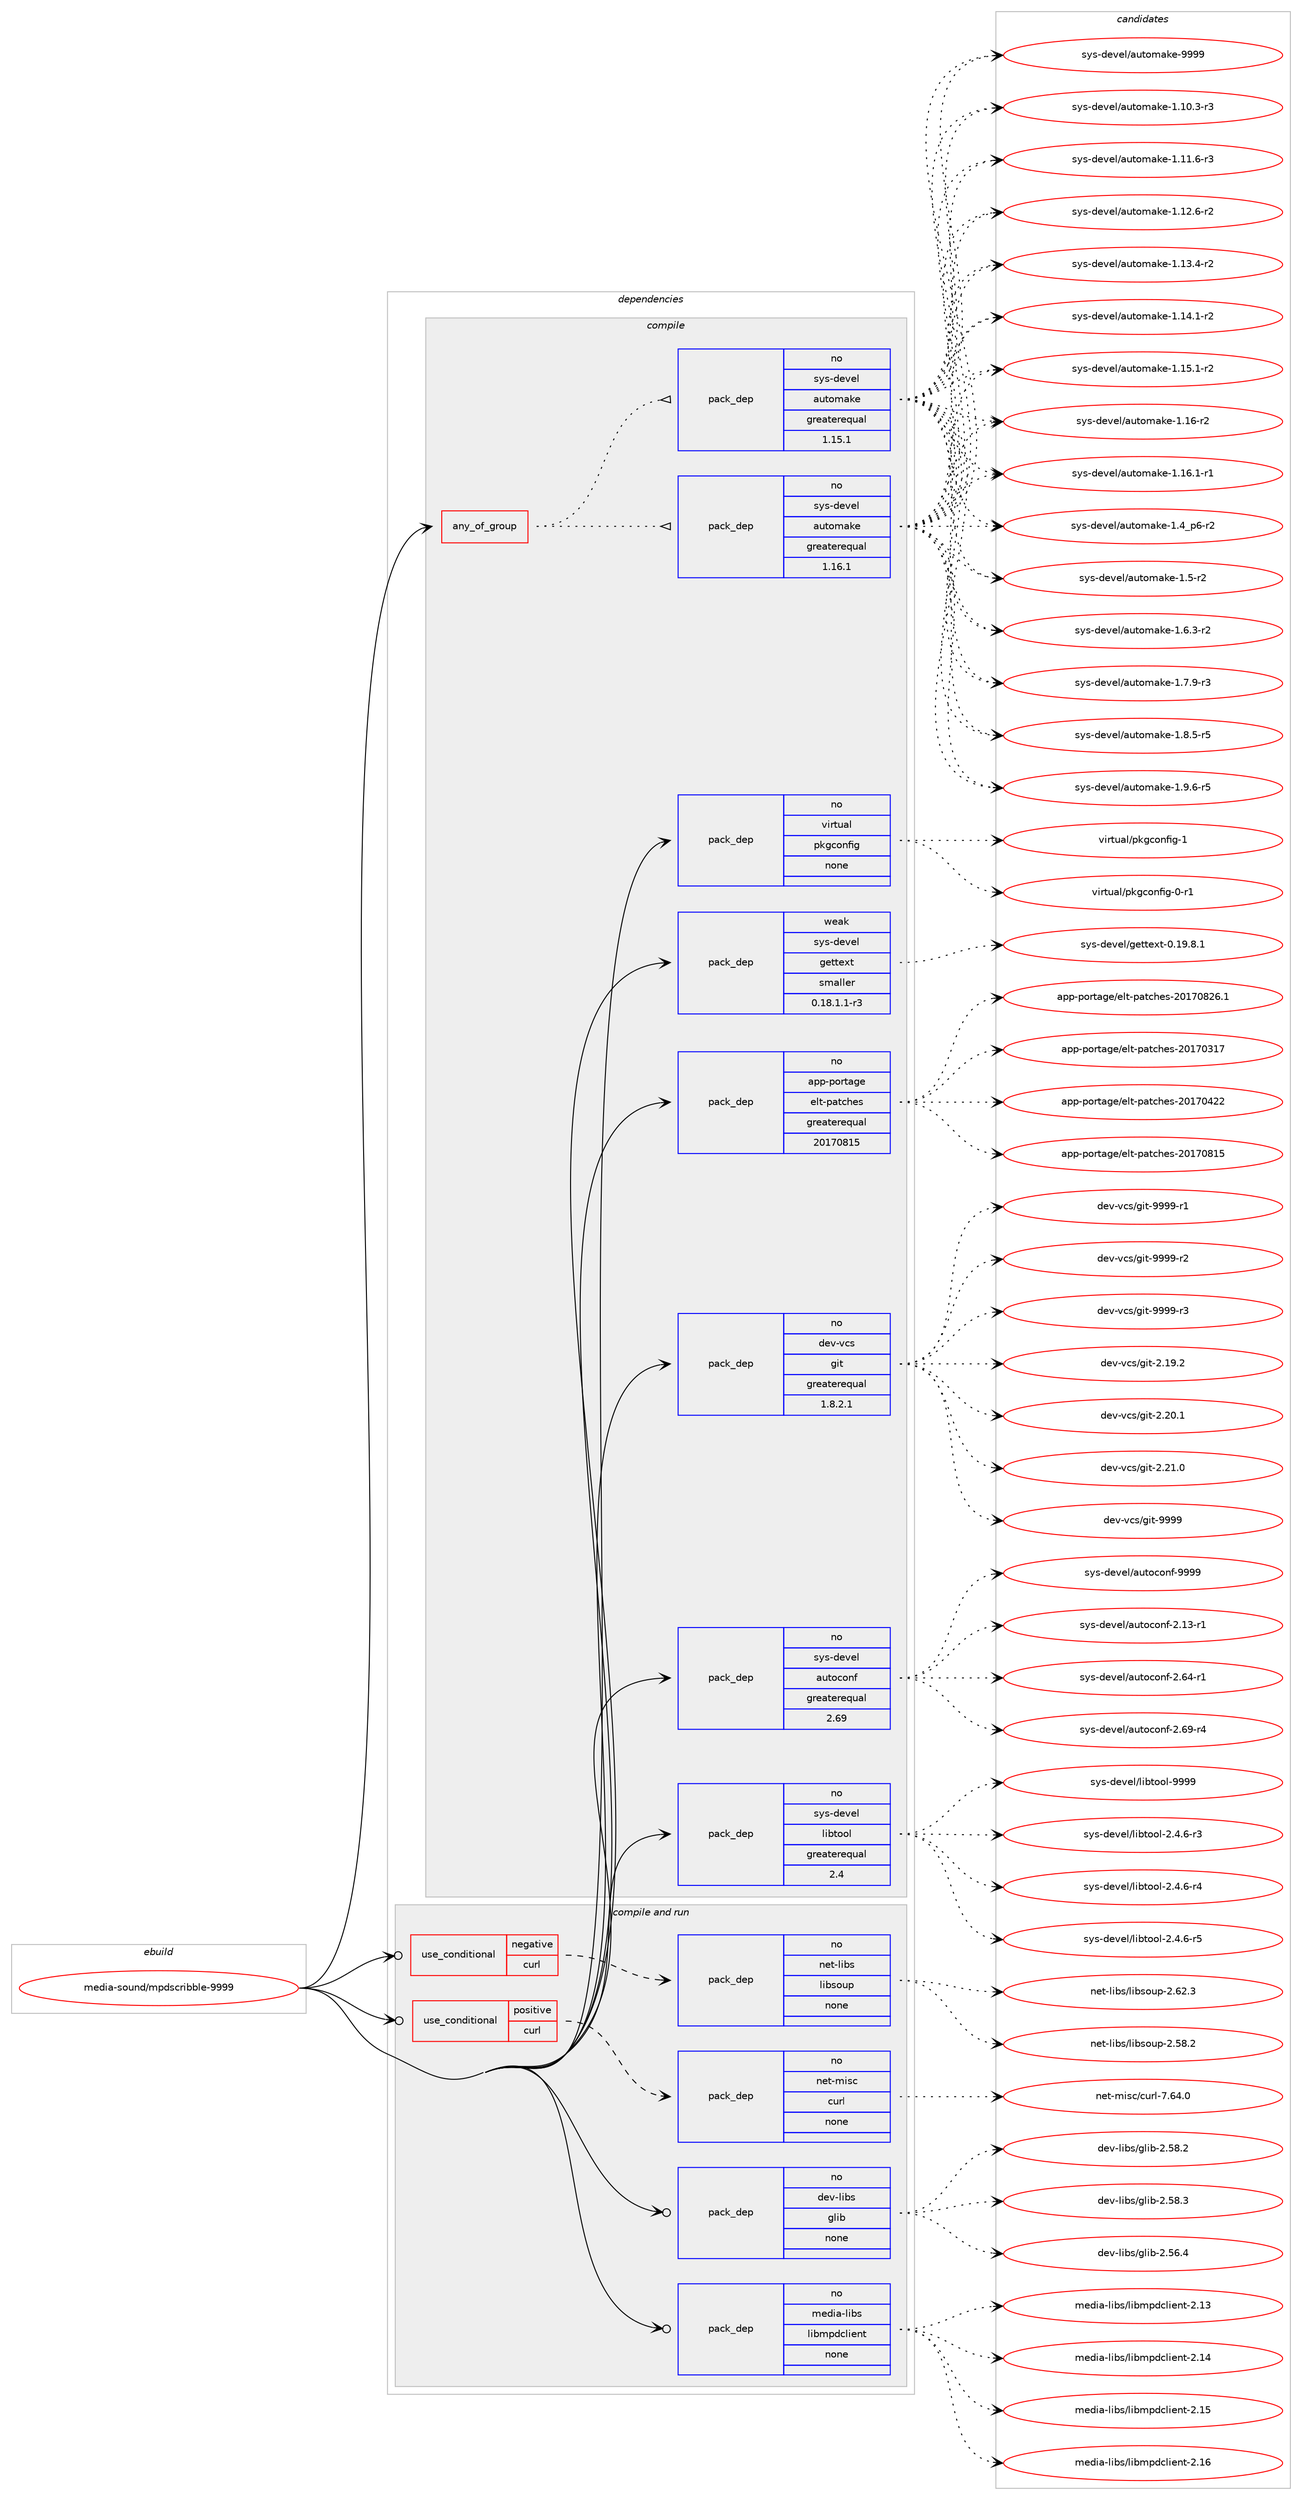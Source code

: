 digraph prolog {

# *************
# Graph options
# *************

newrank=true;
concentrate=true;
compound=true;
graph [rankdir=LR,fontname=Helvetica,fontsize=10,ranksep=1.5];#, ranksep=2.5, nodesep=0.2];
edge  [arrowhead=vee];
node  [fontname=Helvetica,fontsize=10];

# **********
# The ebuild
# **********

subgraph cluster_leftcol {
color=gray;
rank=same;
label=<<i>ebuild</i>>;
id [label="media-sound/mpdscribble-9999", color=red, width=4, href="../media-sound/mpdscribble-9999.svg"];
}

# ****************
# The dependencies
# ****************

subgraph cluster_midcol {
color=gray;
label=<<i>dependencies</i>>;
subgraph cluster_compile {
fillcolor="#eeeeee";
style=filled;
label=<<i>compile</i>>;
subgraph any25513 {
dependency1628261 [label=<<TABLE BORDER="0" CELLBORDER="1" CELLSPACING="0" CELLPADDING="4"><TR><TD CELLPADDING="10">any_of_group</TD></TR></TABLE>>, shape=none, color=red];subgraph pack1164259 {
dependency1628262 [label=<<TABLE BORDER="0" CELLBORDER="1" CELLSPACING="0" CELLPADDING="4" WIDTH="220"><TR><TD ROWSPAN="6" CELLPADDING="30">pack_dep</TD></TR><TR><TD WIDTH="110">no</TD></TR><TR><TD>sys-devel</TD></TR><TR><TD>automake</TD></TR><TR><TD>greaterequal</TD></TR><TR><TD>1.16.1</TD></TR></TABLE>>, shape=none, color=blue];
}
dependency1628261:e -> dependency1628262:w [weight=20,style="dotted",arrowhead="oinv"];
subgraph pack1164260 {
dependency1628263 [label=<<TABLE BORDER="0" CELLBORDER="1" CELLSPACING="0" CELLPADDING="4" WIDTH="220"><TR><TD ROWSPAN="6" CELLPADDING="30">pack_dep</TD></TR><TR><TD WIDTH="110">no</TD></TR><TR><TD>sys-devel</TD></TR><TR><TD>automake</TD></TR><TR><TD>greaterequal</TD></TR><TR><TD>1.15.1</TD></TR></TABLE>>, shape=none, color=blue];
}
dependency1628261:e -> dependency1628263:w [weight=20,style="dotted",arrowhead="oinv"];
}
id:e -> dependency1628261:w [weight=20,style="solid",arrowhead="vee"];
subgraph pack1164261 {
dependency1628264 [label=<<TABLE BORDER="0" CELLBORDER="1" CELLSPACING="0" CELLPADDING="4" WIDTH="220"><TR><TD ROWSPAN="6" CELLPADDING="30">pack_dep</TD></TR><TR><TD WIDTH="110">no</TD></TR><TR><TD>app-portage</TD></TR><TR><TD>elt-patches</TD></TR><TR><TD>greaterequal</TD></TR><TR><TD>20170815</TD></TR></TABLE>>, shape=none, color=blue];
}
id:e -> dependency1628264:w [weight=20,style="solid",arrowhead="vee"];
subgraph pack1164262 {
dependency1628265 [label=<<TABLE BORDER="0" CELLBORDER="1" CELLSPACING="0" CELLPADDING="4" WIDTH="220"><TR><TD ROWSPAN="6" CELLPADDING="30">pack_dep</TD></TR><TR><TD WIDTH="110">no</TD></TR><TR><TD>dev-vcs</TD></TR><TR><TD>git</TD></TR><TR><TD>greaterequal</TD></TR><TR><TD>1.8.2.1</TD></TR></TABLE>>, shape=none, color=blue];
}
id:e -> dependency1628265:w [weight=20,style="solid",arrowhead="vee"];
subgraph pack1164263 {
dependency1628266 [label=<<TABLE BORDER="0" CELLBORDER="1" CELLSPACING="0" CELLPADDING="4" WIDTH="220"><TR><TD ROWSPAN="6" CELLPADDING="30">pack_dep</TD></TR><TR><TD WIDTH="110">no</TD></TR><TR><TD>sys-devel</TD></TR><TR><TD>autoconf</TD></TR><TR><TD>greaterequal</TD></TR><TR><TD>2.69</TD></TR></TABLE>>, shape=none, color=blue];
}
id:e -> dependency1628266:w [weight=20,style="solid",arrowhead="vee"];
subgraph pack1164264 {
dependency1628267 [label=<<TABLE BORDER="0" CELLBORDER="1" CELLSPACING="0" CELLPADDING="4" WIDTH="220"><TR><TD ROWSPAN="6" CELLPADDING="30">pack_dep</TD></TR><TR><TD WIDTH="110">no</TD></TR><TR><TD>sys-devel</TD></TR><TR><TD>libtool</TD></TR><TR><TD>greaterequal</TD></TR><TR><TD>2.4</TD></TR></TABLE>>, shape=none, color=blue];
}
id:e -> dependency1628267:w [weight=20,style="solid",arrowhead="vee"];
subgraph pack1164265 {
dependency1628268 [label=<<TABLE BORDER="0" CELLBORDER="1" CELLSPACING="0" CELLPADDING="4" WIDTH="220"><TR><TD ROWSPAN="6" CELLPADDING="30">pack_dep</TD></TR><TR><TD WIDTH="110">no</TD></TR><TR><TD>virtual</TD></TR><TR><TD>pkgconfig</TD></TR><TR><TD>none</TD></TR><TR><TD></TD></TR></TABLE>>, shape=none, color=blue];
}
id:e -> dependency1628268:w [weight=20,style="solid",arrowhead="vee"];
subgraph pack1164266 {
dependency1628269 [label=<<TABLE BORDER="0" CELLBORDER="1" CELLSPACING="0" CELLPADDING="4" WIDTH="220"><TR><TD ROWSPAN="6" CELLPADDING="30">pack_dep</TD></TR><TR><TD WIDTH="110">weak</TD></TR><TR><TD>sys-devel</TD></TR><TR><TD>gettext</TD></TR><TR><TD>smaller</TD></TR><TR><TD>0.18.1.1-r3</TD></TR></TABLE>>, shape=none, color=blue];
}
id:e -> dependency1628269:w [weight=20,style="solid",arrowhead="vee"];
}
subgraph cluster_compileandrun {
fillcolor="#eeeeee";
style=filled;
label=<<i>compile and run</i>>;
subgraph cond437719 {
dependency1628270 [label=<<TABLE BORDER="0" CELLBORDER="1" CELLSPACING="0" CELLPADDING="4"><TR><TD ROWSPAN="3" CELLPADDING="10">use_conditional</TD></TR><TR><TD>negative</TD></TR><TR><TD>curl</TD></TR></TABLE>>, shape=none, color=red];
subgraph pack1164267 {
dependency1628271 [label=<<TABLE BORDER="0" CELLBORDER="1" CELLSPACING="0" CELLPADDING="4" WIDTH="220"><TR><TD ROWSPAN="6" CELLPADDING="30">pack_dep</TD></TR><TR><TD WIDTH="110">no</TD></TR><TR><TD>net-libs</TD></TR><TR><TD>libsoup</TD></TR><TR><TD>none</TD></TR><TR><TD></TD></TR></TABLE>>, shape=none, color=blue];
}
dependency1628270:e -> dependency1628271:w [weight=20,style="dashed",arrowhead="vee"];
}
id:e -> dependency1628270:w [weight=20,style="solid",arrowhead="odotvee"];
subgraph cond437720 {
dependency1628272 [label=<<TABLE BORDER="0" CELLBORDER="1" CELLSPACING="0" CELLPADDING="4"><TR><TD ROWSPAN="3" CELLPADDING="10">use_conditional</TD></TR><TR><TD>positive</TD></TR><TR><TD>curl</TD></TR></TABLE>>, shape=none, color=red];
subgraph pack1164268 {
dependency1628273 [label=<<TABLE BORDER="0" CELLBORDER="1" CELLSPACING="0" CELLPADDING="4" WIDTH="220"><TR><TD ROWSPAN="6" CELLPADDING="30">pack_dep</TD></TR><TR><TD WIDTH="110">no</TD></TR><TR><TD>net-misc</TD></TR><TR><TD>curl</TD></TR><TR><TD>none</TD></TR><TR><TD></TD></TR></TABLE>>, shape=none, color=blue];
}
dependency1628272:e -> dependency1628273:w [weight=20,style="dashed",arrowhead="vee"];
}
id:e -> dependency1628272:w [weight=20,style="solid",arrowhead="odotvee"];
subgraph pack1164269 {
dependency1628274 [label=<<TABLE BORDER="0" CELLBORDER="1" CELLSPACING="0" CELLPADDING="4" WIDTH="220"><TR><TD ROWSPAN="6" CELLPADDING="30">pack_dep</TD></TR><TR><TD WIDTH="110">no</TD></TR><TR><TD>dev-libs</TD></TR><TR><TD>glib</TD></TR><TR><TD>none</TD></TR><TR><TD></TD></TR></TABLE>>, shape=none, color=blue];
}
id:e -> dependency1628274:w [weight=20,style="solid",arrowhead="odotvee"];
subgraph pack1164270 {
dependency1628275 [label=<<TABLE BORDER="0" CELLBORDER="1" CELLSPACING="0" CELLPADDING="4" WIDTH="220"><TR><TD ROWSPAN="6" CELLPADDING="30">pack_dep</TD></TR><TR><TD WIDTH="110">no</TD></TR><TR><TD>media-libs</TD></TR><TR><TD>libmpdclient</TD></TR><TR><TD>none</TD></TR><TR><TD></TD></TR></TABLE>>, shape=none, color=blue];
}
id:e -> dependency1628275:w [weight=20,style="solid",arrowhead="odotvee"];
}
subgraph cluster_run {
fillcolor="#eeeeee";
style=filled;
label=<<i>run</i>>;
}
}

# **************
# The candidates
# **************

subgraph cluster_choices {
rank=same;
color=gray;
label=<<i>candidates</i>>;

subgraph choice1164259 {
color=black;
nodesep=1;
choice11512111545100101118101108479711711611110997107101454946494846514511451 [label="sys-devel/automake-1.10.3-r3", color=red, width=4,href="../sys-devel/automake-1.10.3-r3.svg"];
choice11512111545100101118101108479711711611110997107101454946494946544511451 [label="sys-devel/automake-1.11.6-r3", color=red, width=4,href="../sys-devel/automake-1.11.6-r3.svg"];
choice11512111545100101118101108479711711611110997107101454946495046544511450 [label="sys-devel/automake-1.12.6-r2", color=red, width=4,href="../sys-devel/automake-1.12.6-r2.svg"];
choice11512111545100101118101108479711711611110997107101454946495146524511450 [label="sys-devel/automake-1.13.4-r2", color=red, width=4,href="../sys-devel/automake-1.13.4-r2.svg"];
choice11512111545100101118101108479711711611110997107101454946495246494511450 [label="sys-devel/automake-1.14.1-r2", color=red, width=4,href="../sys-devel/automake-1.14.1-r2.svg"];
choice11512111545100101118101108479711711611110997107101454946495346494511450 [label="sys-devel/automake-1.15.1-r2", color=red, width=4,href="../sys-devel/automake-1.15.1-r2.svg"];
choice1151211154510010111810110847971171161111099710710145494649544511450 [label="sys-devel/automake-1.16-r2", color=red, width=4,href="../sys-devel/automake-1.16-r2.svg"];
choice11512111545100101118101108479711711611110997107101454946495446494511449 [label="sys-devel/automake-1.16.1-r1", color=red, width=4,href="../sys-devel/automake-1.16.1-r1.svg"];
choice115121115451001011181011084797117116111109971071014549465295112544511450 [label="sys-devel/automake-1.4_p6-r2", color=red, width=4,href="../sys-devel/automake-1.4_p6-r2.svg"];
choice11512111545100101118101108479711711611110997107101454946534511450 [label="sys-devel/automake-1.5-r2", color=red, width=4,href="../sys-devel/automake-1.5-r2.svg"];
choice115121115451001011181011084797117116111109971071014549465446514511450 [label="sys-devel/automake-1.6.3-r2", color=red, width=4,href="../sys-devel/automake-1.6.3-r2.svg"];
choice115121115451001011181011084797117116111109971071014549465546574511451 [label="sys-devel/automake-1.7.9-r3", color=red, width=4,href="../sys-devel/automake-1.7.9-r3.svg"];
choice115121115451001011181011084797117116111109971071014549465646534511453 [label="sys-devel/automake-1.8.5-r5", color=red, width=4,href="../sys-devel/automake-1.8.5-r5.svg"];
choice115121115451001011181011084797117116111109971071014549465746544511453 [label="sys-devel/automake-1.9.6-r5", color=red, width=4,href="../sys-devel/automake-1.9.6-r5.svg"];
choice115121115451001011181011084797117116111109971071014557575757 [label="sys-devel/automake-9999", color=red, width=4,href="../sys-devel/automake-9999.svg"];
dependency1628262:e -> choice11512111545100101118101108479711711611110997107101454946494846514511451:w [style=dotted,weight="100"];
dependency1628262:e -> choice11512111545100101118101108479711711611110997107101454946494946544511451:w [style=dotted,weight="100"];
dependency1628262:e -> choice11512111545100101118101108479711711611110997107101454946495046544511450:w [style=dotted,weight="100"];
dependency1628262:e -> choice11512111545100101118101108479711711611110997107101454946495146524511450:w [style=dotted,weight="100"];
dependency1628262:e -> choice11512111545100101118101108479711711611110997107101454946495246494511450:w [style=dotted,weight="100"];
dependency1628262:e -> choice11512111545100101118101108479711711611110997107101454946495346494511450:w [style=dotted,weight="100"];
dependency1628262:e -> choice1151211154510010111810110847971171161111099710710145494649544511450:w [style=dotted,weight="100"];
dependency1628262:e -> choice11512111545100101118101108479711711611110997107101454946495446494511449:w [style=dotted,weight="100"];
dependency1628262:e -> choice115121115451001011181011084797117116111109971071014549465295112544511450:w [style=dotted,weight="100"];
dependency1628262:e -> choice11512111545100101118101108479711711611110997107101454946534511450:w [style=dotted,weight="100"];
dependency1628262:e -> choice115121115451001011181011084797117116111109971071014549465446514511450:w [style=dotted,weight="100"];
dependency1628262:e -> choice115121115451001011181011084797117116111109971071014549465546574511451:w [style=dotted,weight="100"];
dependency1628262:e -> choice115121115451001011181011084797117116111109971071014549465646534511453:w [style=dotted,weight="100"];
dependency1628262:e -> choice115121115451001011181011084797117116111109971071014549465746544511453:w [style=dotted,weight="100"];
dependency1628262:e -> choice115121115451001011181011084797117116111109971071014557575757:w [style=dotted,weight="100"];
}
subgraph choice1164260 {
color=black;
nodesep=1;
choice11512111545100101118101108479711711611110997107101454946494846514511451 [label="sys-devel/automake-1.10.3-r3", color=red, width=4,href="../sys-devel/automake-1.10.3-r3.svg"];
choice11512111545100101118101108479711711611110997107101454946494946544511451 [label="sys-devel/automake-1.11.6-r3", color=red, width=4,href="../sys-devel/automake-1.11.6-r3.svg"];
choice11512111545100101118101108479711711611110997107101454946495046544511450 [label="sys-devel/automake-1.12.6-r2", color=red, width=4,href="../sys-devel/automake-1.12.6-r2.svg"];
choice11512111545100101118101108479711711611110997107101454946495146524511450 [label="sys-devel/automake-1.13.4-r2", color=red, width=4,href="../sys-devel/automake-1.13.4-r2.svg"];
choice11512111545100101118101108479711711611110997107101454946495246494511450 [label="sys-devel/automake-1.14.1-r2", color=red, width=4,href="../sys-devel/automake-1.14.1-r2.svg"];
choice11512111545100101118101108479711711611110997107101454946495346494511450 [label="sys-devel/automake-1.15.1-r2", color=red, width=4,href="../sys-devel/automake-1.15.1-r2.svg"];
choice1151211154510010111810110847971171161111099710710145494649544511450 [label="sys-devel/automake-1.16-r2", color=red, width=4,href="../sys-devel/automake-1.16-r2.svg"];
choice11512111545100101118101108479711711611110997107101454946495446494511449 [label="sys-devel/automake-1.16.1-r1", color=red, width=4,href="../sys-devel/automake-1.16.1-r1.svg"];
choice115121115451001011181011084797117116111109971071014549465295112544511450 [label="sys-devel/automake-1.4_p6-r2", color=red, width=4,href="../sys-devel/automake-1.4_p6-r2.svg"];
choice11512111545100101118101108479711711611110997107101454946534511450 [label="sys-devel/automake-1.5-r2", color=red, width=4,href="../sys-devel/automake-1.5-r2.svg"];
choice115121115451001011181011084797117116111109971071014549465446514511450 [label="sys-devel/automake-1.6.3-r2", color=red, width=4,href="../sys-devel/automake-1.6.3-r2.svg"];
choice115121115451001011181011084797117116111109971071014549465546574511451 [label="sys-devel/automake-1.7.9-r3", color=red, width=4,href="../sys-devel/automake-1.7.9-r3.svg"];
choice115121115451001011181011084797117116111109971071014549465646534511453 [label="sys-devel/automake-1.8.5-r5", color=red, width=4,href="../sys-devel/automake-1.8.5-r5.svg"];
choice115121115451001011181011084797117116111109971071014549465746544511453 [label="sys-devel/automake-1.9.6-r5", color=red, width=4,href="../sys-devel/automake-1.9.6-r5.svg"];
choice115121115451001011181011084797117116111109971071014557575757 [label="sys-devel/automake-9999", color=red, width=4,href="../sys-devel/automake-9999.svg"];
dependency1628263:e -> choice11512111545100101118101108479711711611110997107101454946494846514511451:w [style=dotted,weight="100"];
dependency1628263:e -> choice11512111545100101118101108479711711611110997107101454946494946544511451:w [style=dotted,weight="100"];
dependency1628263:e -> choice11512111545100101118101108479711711611110997107101454946495046544511450:w [style=dotted,weight="100"];
dependency1628263:e -> choice11512111545100101118101108479711711611110997107101454946495146524511450:w [style=dotted,weight="100"];
dependency1628263:e -> choice11512111545100101118101108479711711611110997107101454946495246494511450:w [style=dotted,weight="100"];
dependency1628263:e -> choice11512111545100101118101108479711711611110997107101454946495346494511450:w [style=dotted,weight="100"];
dependency1628263:e -> choice1151211154510010111810110847971171161111099710710145494649544511450:w [style=dotted,weight="100"];
dependency1628263:e -> choice11512111545100101118101108479711711611110997107101454946495446494511449:w [style=dotted,weight="100"];
dependency1628263:e -> choice115121115451001011181011084797117116111109971071014549465295112544511450:w [style=dotted,weight="100"];
dependency1628263:e -> choice11512111545100101118101108479711711611110997107101454946534511450:w [style=dotted,weight="100"];
dependency1628263:e -> choice115121115451001011181011084797117116111109971071014549465446514511450:w [style=dotted,weight="100"];
dependency1628263:e -> choice115121115451001011181011084797117116111109971071014549465546574511451:w [style=dotted,weight="100"];
dependency1628263:e -> choice115121115451001011181011084797117116111109971071014549465646534511453:w [style=dotted,weight="100"];
dependency1628263:e -> choice115121115451001011181011084797117116111109971071014549465746544511453:w [style=dotted,weight="100"];
dependency1628263:e -> choice115121115451001011181011084797117116111109971071014557575757:w [style=dotted,weight="100"];
}
subgraph choice1164261 {
color=black;
nodesep=1;
choice97112112451121111141169710310147101108116451129711699104101115455048495548514955 [label="app-portage/elt-patches-20170317", color=red, width=4,href="../app-portage/elt-patches-20170317.svg"];
choice97112112451121111141169710310147101108116451129711699104101115455048495548525050 [label="app-portage/elt-patches-20170422", color=red, width=4,href="../app-portage/elt-patches-20170422.svg"];
choice97112112451121111141169710310147101108116451129711699104101115455048495548564953 [label="app-portage/elt-patches-20170815", color=red, width=4,href="../app-portage/elt-patches-20170815.svg"];
choice971121124511211111411697103101471011081164511297116991041011154550484955485650544649 [label="app-portage/elt-patches-20170826.1", color=red, width=4,href="../app-portage/elt-patches-20170826.1.svg"];
dependency1628264:e -> choice97112112451121111141169710310147101108116451129711699104101115455048495548514955:w [style=dotted,weight="100"];
dependency1628264:e -> choice97112112451121111141169710310147101108116451129711699104101115455048495548525050:w [style=dotted,weight="100"];
dependency1628264:e -> choice97112112451121111141169710310147101108116451129711699104101115455048495548564953:w [style=dotted,weight="100"];
dependency1628264:e -> choice971121124511211111411697103101471011081164511297116991041011154550484955485650544649:w [style=dotted,weight="100"];
}
subgraph choice1164262 {
color=black;
nodesep=1;
choice10010111845118991154710310511645504649574650 [label="dev-vcs/git-2.19.2", color=red, width=4,href="../dev-vcs/git-2.19.2.svg"];
choice10010111845118991154710310511645504650484649 [label="dev-vcs/git-2.20.1", color=red, width=4,href="../dev-vcs/git-2.20.1.svg"];
choice10010111845118991154710310511645504650494648 [label="dev-vcs/git-2.21.0", color=red, width=4,href="../dev-vcs/git-2.21.0.svg"];
choice1001011184511899115471031051164557575757 [label="dev-vcs/git-9999", color=red, width=4,href="../dev-vcs/git-9999.svg"];
choice10010111845118991154710310511645575757574511449 [label="dev-vcs/git-9999-r1", color=red, width=4,href="../dev-vcs/git-9999-r1.svg"];
choice10010111845118991154710310511645575757574511450 [label="dev-vcs/git-9999-r2", color=red, width=4,href="../dev-vcs/git-9999-r2.svg"];
choice10010111845118991154710310511645575757574511451 [label="dev-vcs/git-9999-r3", color=red, width=4,href="../dev-vcs/git-9999-r3.svg"];
dependency1628265:e -> choice10010111845118991154710310511645504649574650:w [style=dotted,weight="100"];
dependency1628265:e -> choice10010111845118991154710310511645504650484649:w [style=dotted,weight="100"];
dependency1628265:e -> choice10010111845118991154710310511645504650494648:w [style=dotted,weight="100"];
dependency1628265:e -> choice1001011184511899115471031051164557575757:w [style=dotted,weight="100"];
dependency1628265:e -> choice10010111845118991154710310511645575757574511449:w [style=dotted,weight="100"];
dependency1628265:e -> choice10010111845118991154710310511645575757574511450:w [style=dotted,weight="100"];
dependency1628265:e -> choice10010111845118991154710310511645575757574511451:w [style=dotted,weight="100"];
}
subgraph choice1164263 {
color=black;
nodesep=1;
choice1151211154510010111810110847971171161119911111010245504649514511449 [label="sys-devel/autoconf-2.13-r1", color=red, width=4,href="../sys-devel/autoconf-2.13-r1.svg"];
choice1151211154510010111810110847971171161119911111010245504654524511449 [label="sys-devel/autoconf-2.64-r1", color=red, width=4,href="../sys-devel/autoconf-2.64-r1.svg"];
choice1151211154510010111810110847971171161119911111010245504654574511452 [label="sys-devel/autoconf-2.69-r4", color=red, width=4,href="../sys-devel/autoconf-2.69-r4.svg"];
choice115121115451001011181011084797117116111991111101024557575757 [label="sys-devel/autoconf-9999", color=red, width=4,href="../sys-devel/autoconf-9999.svg"];
dependency1628266:e -> choice1151211154510010111810110847971171161119911111010245504649514511449:w [style=dotted,weight="100"];
dependency1628266:e -> choice1151211154510010111810110847971171161119911111010245504654524511449:w [style=dotted,weight="100"];
dependency1628266:e -> choice1151211154510010111810110847971171161119911111010245504654574511452:w [style=dotted,weight="100"];
dependency1628266:e -> choice115121115451001011181011084797117116111991111101024557575757:w [style=dotted,weight="100"];
}
subgraph choice1164264 {
color=black;
nodesep=1;
choice1151211154510010111810110847108105981161111111084550465246544511451 [label="sys-devel/libtool-2.4.6-r3", color=red, width=4,href="../sys-devel/libtool-2.4.6-r3.svg"];
choice1151211154510010111810110847108105981161111111084550465246544511452 [label="sys-devel/libtool-2.4.6-r4", color=red, width=4,href="../sys-devel/libtool-2.4.6-r4.svg"];
choice1151211154510010111810110847108105981161111111084550465246544511453 [label="sys-devel/libtool-2.4.6-r5", color=red, width=4,href="../sys-devel/libtool-2.4.6-r5.svg"];
choice1151211154510010111810110847108105981161111111084557575757 [label="sys-devel/libtool-9999", color=red, width=4,href="../sys-devel/libtool-9999.svg"];
dependency1628267:e -> choice1151211154510010111810110847108105981161111111084550465246544511451:w [style=dotted,weight="100"];
dependency1628267:e -> choice1151211154510010111810110847108105981161111111084550465246544511452:w [style=dotted,weight="100"];
dependency1628267:e -> choice1151211154510010111810110847108105981161111111084550465246544511453:w [style=dotted,weight="100"];
dependency1628267:e -> choice1151211154510010111810110847108105981161111111084557575757:w [style=dotted,weight="100"];
}
subgraph choice1164265 {
color=black;
nodesep=1;
choice11810511411611797108471121071039911111010210510345484511449 [label="virtual/pkgconfig-0-r1", color=red, width=4,href="../virtual/pkgconfig-0-r1.svg"];
choice1181051141161179710847112107103991111101021051034549 [label="virtual/pkgconfig-1", color=red, width=4,href="../virtual/pkgconfig-1.svg"];
dependency1628268:e -> choice11810511411611797108471121071039911111010210510345484511449:w [style=dotted,weight="100"];
dependency1628268:e -> choice1181051141161179710847112107103991111101021051034549:w [style=dotted,weight="100"];
}
subgraph choice1164266 {
color=black;
nodesep=1;
choice1151211154510010111810110847103101116116101120116454846495746564649 [label="sys-devel/gettext-0.19.8.1", color=red, width=4,href="../sys-devel/gettext-0.19.8.1.svg"];
dependency1628269:e -> choice1151211154510010111810110847103101116116101120116454846495746564649:w [style=dotted,weight="100"];
}
subgraph choice1164267 {
color=black;
nodesep=1;
choice1101011164510810598115471081059811511111711245504653564650 [label="net-libs/libsoup-2.58.2", color=red, width=4,href="../net-libs/libsoup-2.58.2.svg"];
choice1101011164510810598115471081059811511111711245504654504651 [label="net-libs/libsoup-2.62.3", color=red, width=4,href="../net-libs/libsoup-2.62.3.svg"];
dependency1628271:e -> choice1101011164510810598115471081059811511111711245504653564650:w [style=dotted,weight="100"];
dependency1628271:e -> choice1101011164510810598115471081059811511111711245504654504651:w [style=dotted,weight="100"];
}
subgraph choice1164268 {
color=black;
nodesep=1;
choice1101011164510910511599479911711410845554654524648 [label="net-misc/curl-7.64.0", color=red, width=4,href="../net-misc/curl-7.64.0.svg"];
dependency1628273:e -> choice1101011164510910511599479911711410845554654524648:w [style=dotted,weight="100"];
}
subgraph choice1164269 {
color=black;
nodesep=1;
choice1001011184510810598115471031081059845504653544652 [label="dev-libs/glib-2.56.4", color=red, width=4,href="../dev-libs/glib-2.56.4.svg"];
choice1001011184510810598115471031081059845504653564650 [label="dev-libs/glib-2.58.2", color=red, width=4,href="../dev-libs/glib-2.58.2.svg"];
choice1001011184510810598115471031081059845504653564651 [label="dev-libs/glib-2.58.3", color=red, width=4,href="../dev-libs/glib-2.58.3.svg"];
dependency1628274:e -> choice1001011184510810598115471031081059845504653544652:w [style=dotted,weight="100"];
dependency1628274:e -> choice1001011184510810598115471031081059845504653564650:w [style=dotted,weight="100"];
dependency1628274:e -> choice1001011184510810598115471031081059845504653564651:w [style=dotted,weight="100"];
}
subgraph choice1164270 {
color=black;
nodesep=1;
choice1091011001059745108105981154710810598109112100991081051011101164550464951 [label="media-libs/libmpdclient-2.13", color=red, width=4,href="../media-libs/libmpdclient-2.13.svg"];
choice1091011001059745108105981154710810598109112100991081051011101164550464952 [label="media-libs/libmpdclient-2.14", color=red, width=4,href="../media-libs/libmpdclient-2.14.svg"];
choice1091011001059745108105981154710810598109112100991081051011101164550464953 [label="media-libs/libmpdclient-2.15", color=red, width=4,href="../media-libs/libmpdclient-2.15.svg"];
choice1091011001059745108105981154710810598109112100991081051011101164550464954 [label="media-libs/libmpdclient-2.16", color=red, width=4,href="../media-libs/libmpdclient-2.16.svg"];
dependency1628275:e -> choice1091011001059745108105981154710810598109112100991081051011101164550464951:w [style=dotted,weight="100"];
dependency1628275:e -> choice1091011001059745108105981154710810598109112100991081051011101164550464952:w [style=dotted,weight="100"];
dependency1628275:e -> choice1091011001059745108105981154710810598109112100991081051011101164550464953:w [style=dotted,weight="100"];
dependency1628275:e -> choice1091011001059745108105981154710810598109112100991081051011101164550464954:w [style=dotted,weight="100"];
}
}

}
